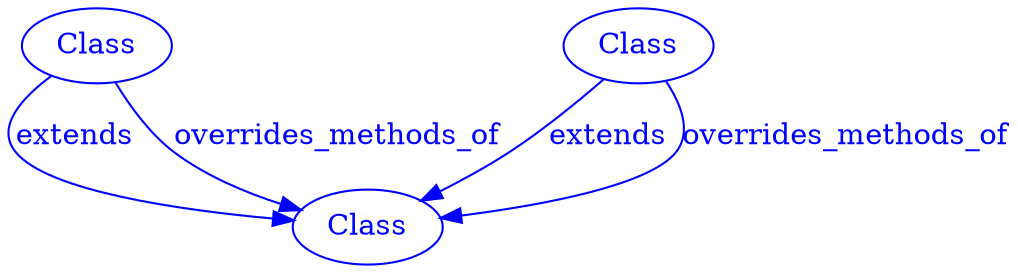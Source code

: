 digraph SubdueGraph {
  20 [label="Class",color=blue,fontcolor=blue];
  22 [label="Class",color=blue,fontcolor=blue];
  23 [label="Class",color=blue,fontcolor=blue];
  20 -> 23 [label="extends",color=blue,fontcolor=blue];
  22 -> 23 [label="extends",color=blue,fontcolor=blue];
  20 -> 23 [label="overrides_methods_of",color=blue,fontcolor=blue];
  22 -> 23 [label="overrides_methods_of",color=blue,fontcolor=blue];
}
